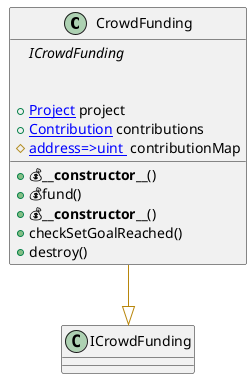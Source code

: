 @startuml
' -- generated by: https://marketplace.visualstudio.com/items?itemName=tintinweb.solidity-visual-auditor
'
' -- for auto-render install: https://marketplace.visualstudio.com/items?itemName=jebbs.plantuml
' -- options --



' -- classes --


class CrowdFunding {
    ' -- inheritance --
	{abstract}ICrowdFunding

    ' -- usingFor --

    ' -- vars --
	+[[Project]] project
	+[[Contribution]] contributions
	#[[mapping address=>uint ]] contributionMap

    ' -- methods --
	+💰**__constructor__**()
	+💰fund()
	+💰**__constructor__**()
	+checkSetGoalReached()
	+destroy()

}
' -- inheritance / usingFor --
CrowdFunding --[#DarkGoldenRod]|> ICrowdFunding

@enduml